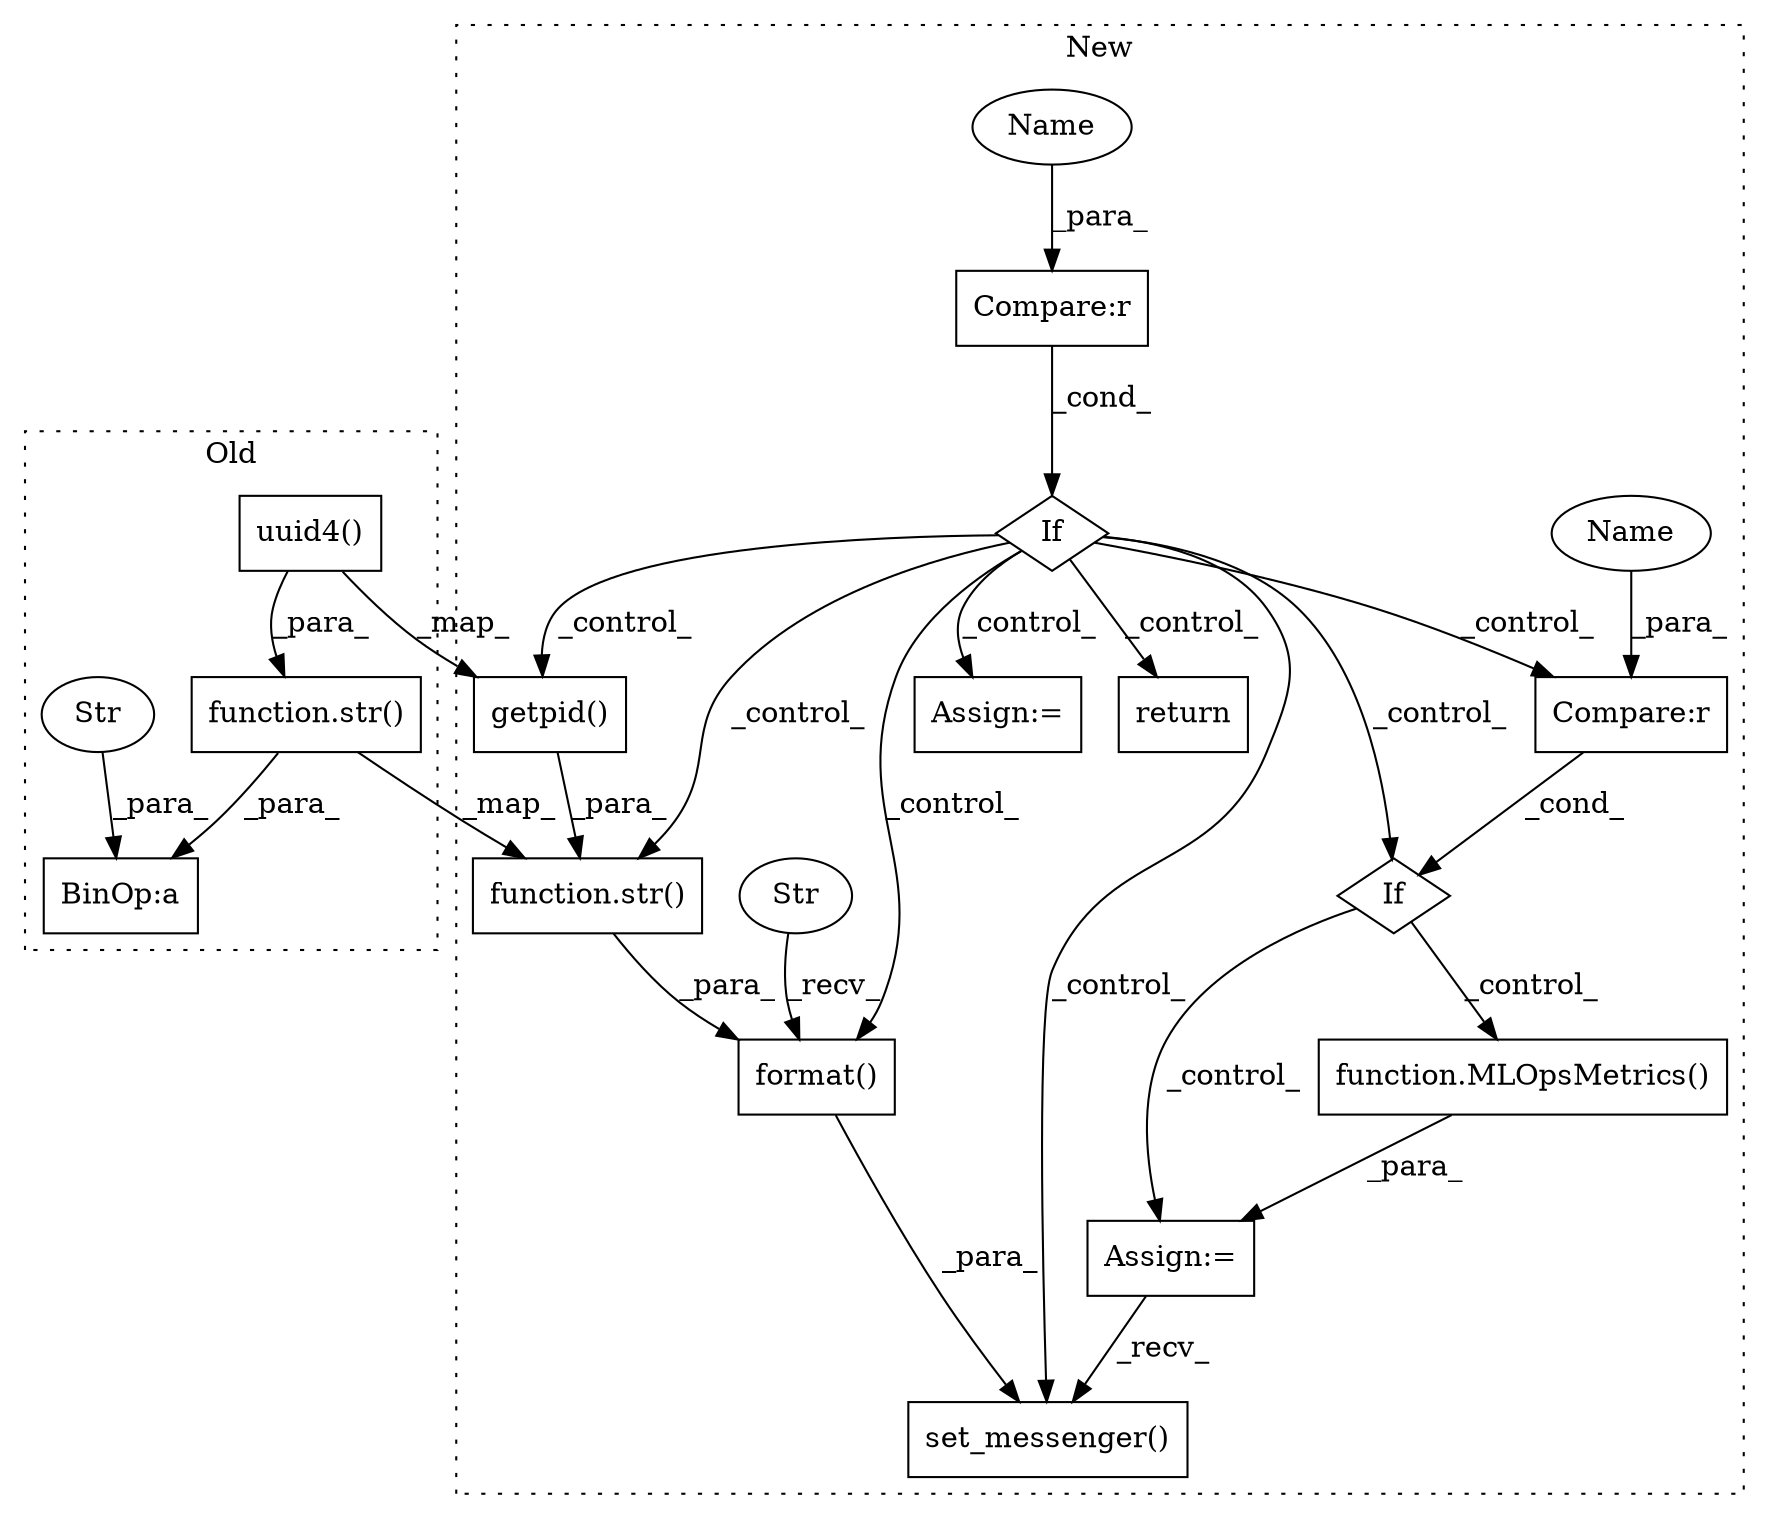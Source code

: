 digraph G {
subgraph cluster0 {
1 [label="uuid4()" a="75" s="24741" l="12" shape="box"];
4 [label="BinOp:a" a="82" s="24734" l="3" shape="box"];
8 [label="Str" a="66" s="24709" l="25" shape="ellipse"];
10 [label="function.str()" a="75" s="24737,24753" l="4,1" shape="box"];
label = "Old";
style="dotted";
}
subgraph cluster1 {
2 [label="getpid()" a="75" s="24848" l="11" shape="box"];
3 [label="If" a="96" s="23897" l="3" shape="diamond"];
5 [label="Compare:r" a="40" s="23900" l="32" shape="box"];
6 [label="If" a="96" s="25135" l="3" shape="diamond"];
7 [label="Compare:r" a="40" s="25138" l="26" shape="box"];
9 [label="function.MLOpsMetrics()" a="75" s="25199" l="14" shape="box"];
11 [label="function.str()" a="75" s="24844,24859" l="4,1" shape="box"];
12 [label="set_messenger()" a="75" s="25222,25275" l="33,1" shape="box"];
13 [label="format()" a="75" s="24774,24860" l="41,1" shape="box"];
14 [label="Str" a="66" s="24774" l="33" shape="ellipse"];
15 [label="Assign:=" a="68" s="25310" l="3" shape="box"];
16 [label="Assign:=" a="68" s="25196" l="3" shape="box"];
17 [label="return" a="93" s="23946" l="6" shape="box"];
18 [label="Name" a="87" s="25160" l="4" shape="ellipse"];
19 [label="Name" a="87" s="23928" l="4" shape="ellipse"];
label = "New";
style="dotted";
}
1 -> 2 [label="_map_"];
1 -> 10 [label="_para_"];
2 -> 11 [label="_para_"];
3 -> 7 [label="_control_"];
3 -> 12 [label="_control_"];
3 -> 11 [label="_control_"];
3 -> 15 [label="_control_"];
3 -> 2 [label="_control_"];
3 -> 6 [label="_control_"];
3 -> 13 [label="_control_"];
3 -> 17 [label="_control_"];
5 -> 3 [label="_cond_"];
6 -> 9 [label="_control_"];
6 -> 16 [label="_control_"];
7 -> 6 [label="_cond_"];
8 -> 4 [label="_para_"];
9 -> 16 [label="_para_"];
10 -> 11 [label="_map_"];
10 -> 4 [label="_para_"];
11 -> 13 [label="_para_"];
13 -> 12 [label="_para_"];
14 -> 13 [label="_recv_"];
16 -> 12 [label="_recv_"];
18 -> 7 [label="_para_"];
19 -> 5 [label="_para_"];
}